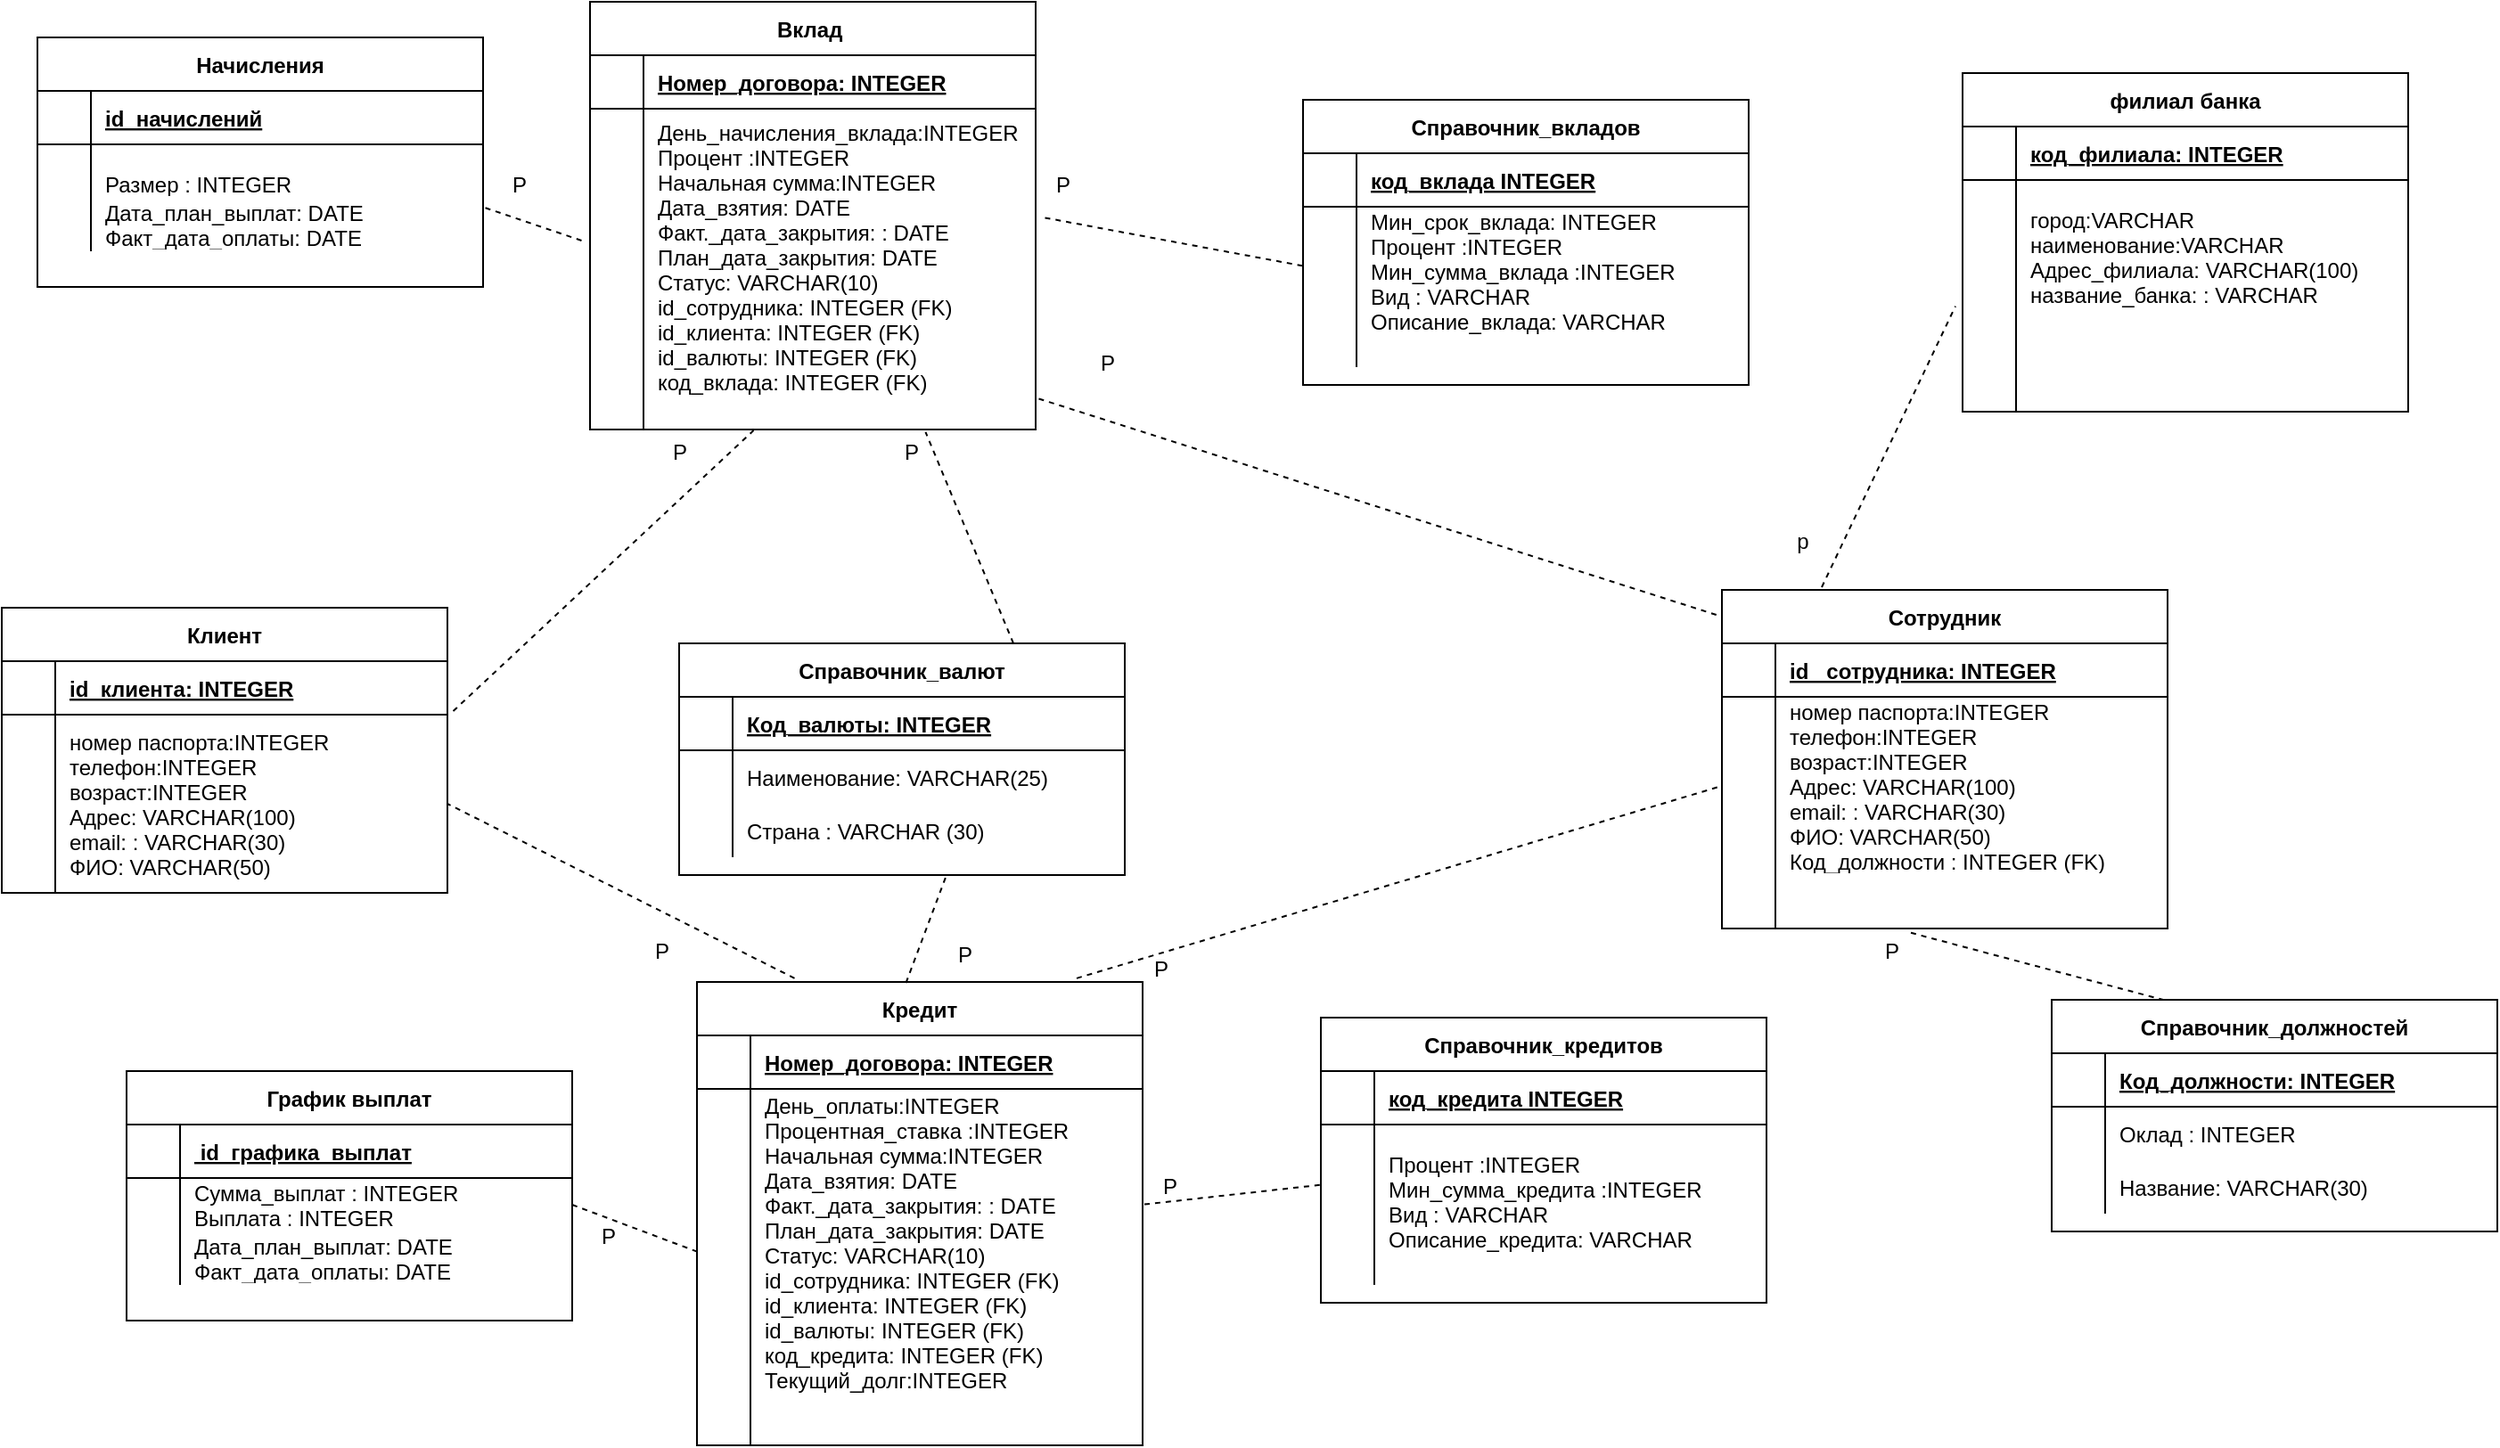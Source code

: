 <mxfile version="21.3.2" type="device">
  <diagram id="R2lEEEUBdFMjLlhIrx00" name="Page-1">
    <mxGraphModel dx="1667" dy="2043" grid="1" gridSize="10" guides="1" tooltips="1" connect="1" arrows="1" fold="1" page="1" pageScale="1" pageWidth="850" pageHeight="1100" math="0" shadow="0" extFonts="Permanent Marker^https://fonts.googleapis.com/css?family=Permanent+Marker">
      <root>
        <mxCell id="0" />
        <mxCell id="1" parent="0" />
        <mxCell id="rWTLv7BDOIeQKKejUItZ-1" value="Сотрудник" style="shape=table;startSize=30;container=1;collapsible=1;childLayout=tableLayout;fixedRows=1;rowLines=0;fontStyle=1;align=center;resizeLast=1;" parent="1" vertex="1">
          <mxGeometry x="1025" y="180" width="250" height="190" as="geometry" />
        </mxCell>
        <mxCell id="rWTLv7BDOIeQKKejUItZ-2" value="" style="shape=partialRectangle;collapsible=0;dropTarget=0;pointerEvents=0;fillColor=none;points=[[0,0.5],[1,0.5]];portConstraint=eastwest;top=0;left=0;right=0;bottom=1;" parent="rWTLv7BDOIeQKKejUItZ-1" vertex="1">
          <mxGeometry y="30" width="250" height="30" as="geometry" />
        </mxCell>
        <mxCell id="rWTLv7BDOIeQKKejUItZ-3" value="" style="shape=partialRectangle;overflow=hidden;connectable=0;fillColor=none;top=0;left=0;bottom=0;right=0;fontStyle=1;" parent="rWTLv7BDOIeQKKejUItZ-2" vertex="1">
          <mxGeometry width="30" height="30" as="geometry">
            <mxRectangle width="30" height="30" as="alternateBounds" />
          </mxGeometry>
        </mxCell>
        <mxCell id="rWTLv7BDOIeQKKejUItZ-4" value="id_ сотрудника: INTEGER" style="shape=partialRectangle;overflow=hidden;connectable=0;fillColor=none;top=0;left=0;bottom=0;right=0;align=left;spacingLeft=6;fontStyle=5;" parent="rWTLv7BDOIeQKKejUItZ-2" vertex="1">
          <mxGeometry x="30" width="220" height="30" as="geometry">
            <mxRectangle width="220" height="30" as="alternateBounds" />
          </mxGeometry>
        </mxCell>
        <mxCell id="rWTLv7BDOIeQKKejUItZ-5" value="" style="shape=partialRectangle;collapsible=0;dropTarget=0;pointerEvents=0;fillColor=none;points=[[0,0.5],[1,0.5]];portConstraint=eastwest;top=0;left=0;right=0;bottom=0;" parent="rWTLv7BDOIeQKKejUItZ-1" vertex="1">
          <mxGeometry y="60" width="250" height="100" as="geometry" />
        </mxCell>
        <mxCell id="rWTLv7BDOIeQKKejUItZ-6" value="" style="shape=partialRectangle;overflow=hidden;connectable=0;fillColor=none;top=0;left=0;bottom=0;right=0;" parent="rWTLv7BDOIeQKKejUItZ-5" vertex="1">
          <mxGeometry width="30" height="100" as="geometry">
            <mxRectangle width="30" height="100" as="alternateBounds" />
          </mxGeometry>
        </mxCell>
        <mxCell id="rWTLv7BDOIeQKKejUItZ-7" value="номер паспорта:INTEGER&#xa;телефон:INTEGER&#xa;возраст:INTEGER&#xa;Адрес: VARCHAR(100)&#xa;email: : VARCHAR(30)&#xa;ФИО: VARCHAR(50)&#xa;Код_должности : INTEGER (FK)" style="shape=partialRectangle;overflow=hidden;connectable=0;fillColor=none;top=0;left=0;bottom=0;right=0;align=left;spacingLeft=6;" parent="rWTLv7BDOIeQKKejUItZ-5" vertex="1">
          <mxGeometry x="30" width="220" height="100" as="geometry">
            <mxRectangle width="220" height="100" as="alternateBounds" />
          </mxGeometry>
        </mxCell>
        <mxCell id="rWTLv7BDOIeQKKejUItZ-8" value="" style="shape=partialRectangle;collapsible=0;dropTarget=0;pointerEvents=0;fillColor=none;points=[[0,0.5],[1,0.5]];portConstraint=eastwest;top=0;left=0;right=0;bottom=0;" parent="rWTLv7BDOIeQKKejUItZ-1" vertex="1">
          <mxGeometry y="160" width="250" height="30" as="geometry" />
        </mxCell>
        <mxCell id="rWTLv7BDOIeQKKejUItZ-9" value="" style="shape=partialRectangle;overflow=hidden;connectable=0;fillColor=none;top=0;left=0;bottom=0;right=0;" parent="rWTLv7BDOIeQKKejUItZ-8" vertex="1">
          <mxGeometry width="30" height="30" as="geometry">
            <mxRectangle width="30" height="30" as="alternateBounds" />
          </mxGeometry>
        </mxCell>
        <mxCell id="rWTLv7BDOIeQKKejUItZ-10" value="" style="shape=partialRectangle;overflow=hidden;connectable=0;fillColor=none;top=0;left=0;bottom=0;right=0;align=left;spacingLeft=6;" parent="rWTLv7BDOIeQKKejUItZ-8" vertex="1">
          <mxGeometry x="30" width="220" height="30" as="geometry">
            <mxRectangle width="220" height="30" as="alternateBounds" />
          </mxGeometry>
        </mxCell>
        <mxCell id="rWTLv7BDOIeQKKejUItZ-11" value="Cправочник_должностей" style="shape=table;startSize=30;container=1;collapsible=1;childLayout=tableLayout;fixedRows=1;rowLines=0;fontStyle=1;align=center;resizeLast=1;" parent="1" vertex="1">
          <mxGeometry x="1210" y="410" width="250" height="130" as="geometry" />
        </mxCell>
        <mxCell id="rWTLv7BDOIeQKKejUItZ-12" value="" style="shape=partialRectangle;collapsible=0;dropTarget=0;pointerEvents=0;fillColor=none;points=[[0,0.5],[1,0.5]];portConstraint=eastwest;top=0;left=0;right=0;bottom=1;" parent="rWTLv7BDOIeQKKejUItZ-11" vertex="1">
          <mxGeometry y="30" width="250" height="30" as="geometry" />
        </mxCell>
        <mxCell id="rWTLv7BDOIeQKKejUItZ-13" value="" style="shape=partialRectangle;overflow=hidden;connectable=0;fillColor=none;top=0;left=0;bottom=0;right=0;fontStyle=1;" parent="rWTLv7BDOIeQKKejUItZ-12" vertex="1">
          <mxGeometry width="30" height="30" as="geometry">
            <mxRectangle width="30" height="30" as="alternateBounds" />
          </mxGeometry>
        </mxCell>
        <mxCell id="rWTLv7BDOIeQKKejUItZ-14" value="Код_должности: INTEGER" style="shape=partialRectangle;overflow=hidden;connectable=0;fillColor=none;top=0;left=0;bottom=0;right=0;align=left;spacingLeft=6;fontStyle=5;" parent="rWTLv7BDOIeQKKejUItZ-12" vertex="1">
          <mxGeometry x="30" width="220" height="30" as="geometry">
            <mxRectangle width="220" height="30" as="alternateBounds" />
          </mxGeometry>
        </mxCell>
        <mxCell id="rWTLv7BDOIeQKKejUItZ-15" value="" style="shape=partialRectangle;collapsible=0;dropTarget=0;pointerEvents=0;fillColor=none;points=[[0,0.5],[1,0.5]];portConstraint=eastwest;top=0;left=0;right=0;bottom=0;" parent="rWTLv7BDOIeQKKejUItZ-11" vertex="1">
          <mxGeometry y="60" width="250" height="30" as="geometry" />
        </mxCell>
        <mxCell id="rWTLv7BDOIeQKKejUItZ-16" value="" style="shape=partialRectangle;overflow=hidden;connectable=0;fillColor=none;top=0;left=0;bottom=0;right=0;" parent="rWTLv7BDOIeQKKejUItZ-15" vertex="1">
          <mxGeometry width="30" height="30" as="geometry">
            <mxRectangle width="30" height="30" as="alternateBounds" />
          </mxGeometry>
        </mxCell>
        <mxCell id="rWTLv7BDOIeQKKejUItZ-17" value="Оклад : INTEGER" style="shape=partialRectangle;overflow=hidden;connectable=0;fillColor=none;top=0;left=0;bottom=0;right=0;align=left;spacingLeft=6;" parent="rWTLv7BDOIeQKKejUItZ-15" vertex="1">
          <mxGeometry x="30" width="220" height="30" as="geometry">
            <mxRectangle width="220" height="30" as="alternateBounds" />
          </mxGeometry>
        </mxCell>
        <mxCell id="rWTLv7BDOIeQKKejUItZ-18" value="" style="shape=partialRectangle;collapsible=0;dropTarget=0;pointerEvents=0;fillColor=none;points=[[0,0.5],[1,0.5]];portConstraint=eastwest;top=0;left=0;right=0;bottom=0;" parent="rWTLv7BDOIeQKKejUItZ-11" vertex="1">
          <mxGeometry y="90" width="250" height="30" as="geometry" />
        </mxCell>
        <mxCell id="rWTLv7BDOIeQKKejUItZ-19" value="" style="shape=partialRectangle;overflow=hidden;connectable=0;fillColor=none;top=0;left=0;bottom=0;right=0;" parent="rWTLv7BDOIeQKKejUItZ-18" vertex="1">
          <mxGeometry width="30" height="30" as="geometry">
            <mxRectangle width="30" height="30" as="alternateBounds" />
          </mxGeometry>
        </mxCell>
        <mxCell id="rWTLv7BDOIeQKKejUItZ-20" value="Название: VARCHAR(30)" style="shape=partialRectangle;overflow=hidden;connectable=0;fillColor=none;top=0;left=0;bottom=0;right=0;align=left;spacingLeft=6;" parent="rWTLv7BDOIeQKKejUItZ-18" vertex="1">
          <mxGeometry x="30" width="220" height="30" as="geometry">
            <mxRectangle width="220" height="30" as="alternateBounds" />
          </mxGeometry>
        </mxCell>
        <mxCell id="rWTLv7BDOIeQKKejUItZ-21" value="Клиент" style="shape=table;startSize=30;container=1;collapsible=1;childLayout=tableLayout;fixedRows=1;rowLines=0;fontStyle=1;align=center;resizeLast=1;" parent="1" vertex="1">
          <mxGeometry x="60" y="190" width="250" height="160" as="geometry" />
        </mxCell>
        <mxCell id="rWTLv7BDOIeQKKejUItZ-22" value="" style="shape=partialRectangle;collapsible=0;dropTarget=0;pointerEvents=0;fillColor=none;points=[[0,0.5],[1,0.5]];portConstraint=eastwest;top=0;left=0;right=0;bottom=1;" parent="rWTLv7BDOIeQKKejUItZ-21" vertex="1">
          <mxGeometry y="30" width="250" height="30" as="geometry" />
        </mxCell>
        <mxCell id="rWTLv7BDOIeQKKejUItZ-23" value="" style="shape=partialRectangle;overflow=hidden;connectable=0;fillColor=none;top=0;left=0;bottom=0;right=0;fontStyle=1;" parent="rWTLv7BDOIeQKKejUItZ-22" vertex="1">
          <mxGeometry width="30" height="30" as="geometry">
            <mxRectangle width="30" height="30" as="alternateBounds" />
          </mxGeometry>
        </mxCell>
        <mxCell id="rWTLv7BDOIeQKKejUItZ-24" value="id_клиента: INTEGER" style="shape=partialRectangle;overflow=hidden;connectable=0;fillColor=none;top=0;left=0;bottom=0;right=0;align=left;spacingLeft=6;fontStyle=5;" parent="rWTLv7BDOIeQKKejUItZ-22" vertex="1">
          <mxGeometry x="30" width="220" height="30" as="geometry">
            <mxRectangle width="220" height="30" as="alternateBounds" />
          </mxGeometry>
        </mxCell>
        <mxCell id="rWTLv7BDOIeQKKejUItZ-25" value="" style="shape=partialRectangle;collapsible=0;dropTarget=0;pointerEvents=0;fillColor=none;points=[[0,0.5],[1,0.5]];portConstraint=eastwest;top=0;left=0;right=0;bottom=0;" parent="rWTLv7BDOIeQKKejUItZ-21" vertex="1">
          <mxGeometry y="60" width="250" height="100" as="geometry" />
        </mxCell>
        <mxCell id="rWTLv7BDOIeQKKejUItZ-26" value="" style="shape=partialRectangle;overflow=hidden;connectable=0;fillColor=none;top=0;left=0;bottom=0;right=0;" parent="rWTLv7BDOIeQKKejUItZ-25" vertex="1">
          <mxGeometry width="30" height="100" as="geometry">
            <mxRectangle width="30" height="100" as="alternateBounds" />
          </mxGeometry>
        </mxCell>
        <mxCell id="rWTLv7BDOIeQKKejUItZ-27" value="номер паспорта:INTEGER&#xa;телефон:INTEGER&#xa;возраст:INTEGER&#xa;Адрес: VARCHAR(100)&#xa;email: : VARCHAR(30)&#xa;ФИО: VARCHAR(50)" style="shape=partialRectangle;overflow=hidden;connectable=0;fillColor=none;top=0;left=0;bottom=0;right=0;align=left;spacingLeft=6;" parent="rWTLv7BDOIeQKKejUItZ-25" vertex="1">
          <mxGeometry x="30" width="220" height="100" as="geometry">
            <mxRectangle width="220" height="100" as="alternateBounds" />
          </mxGeometry>
        </mxCell>
        <mxCell id="rWTLv7BDOIeQKKejUItZ-28" value="Cправочник_валют" style="shape=table;startSize=30;container=1;collapsible=1;childLayout=tableLayout;fixedRows=1;rowLines=0;fontStyle=1;align=center;resizeLast=1;" parent="1" vertex="1">
          <mxGeometry x="440" y="210" width="250" height="130" as="geometry" />
        </mxCell>
        <mxCell id="rWTLv7BDOIeQKKejUItZ-29" value="" style="shape=partialRectangle;collapsible=0;dropTarget=0;pointerEvents=0;fillColor=none;points=[[0,0.5],[1,0.5]];portConstraint=eastwest;top=0;left=0;right=0;bottom=1;" parent="rWTLv7BDOIeQKKejUItZ-28" vertex="1">
          <mxGeometry y="30" width="250" height="30" as="geometry" />
        </mxCell>
        <mxCell id="rWTLv7BDOIeQKKejUItZ-30" value="" style="shape=partialRectangle;overflow=hidden;connectable=0;fillColor=none;top=0;left=0;bottom=0;right=0;fontStyle=1;" parent="rWTLv7BDOIeQKKejUItZ-29" vertex="1">
          <mxGeometry width="30" height="30" as="geometry">
            <mxRectangle width="30" height="30" as="alternateBounds" />
          </mxGeometry>
        </mxCell>
        <mxCell id="rWTLv7BDOIeQKKejUItZ-31" value="Код_валюты: INTEGER" style="shape=partialRectangle;overflow=hidden;connectable=0;fillColor=none;top=0;left=0;bottom=0;right=0;align=left;spacingLeft=6;fontStyle=5;" parent="rWTLv7BDOIeQKKejUItZ-29" vertex="1">
          <mxGeometry x="30" width="220" height="30" as="geometry">
            <mxRectangle width="220" height="30" as="alternateBounds" />
          </mxGeometry>
        </mxCell>
        <mxCell id="rWTLv7BDOIeQKKejUItZ-32" value="" style="shape=partialRectangle;collapsible=0;dropTarget=0;pointerEvents=0;fillColor=none;points=[[0,0.5],[1,0.5]];portConstraint=eastwest;top=0;left=0;right=0;bottom=0;" parent="rWTLv7BDOIeQKKejUItZ-28" vertex="1">
          <mxGeometry y="60" width="250" height="30" as="geometry" />
        </mxCell>
        <mxCell id="rWTLv7BDOIeQKKejUItZ-33" value="" style="shape=partialRectangle;overflow=hidden;connectable=0;fillColor=none;top=0;left=0;bottom=0;right=0;" parent="rWTLv7BDOIeQKKejUItZ-32" vertex="1">
          <mxGeometry width="30" height="30" as="geometry">
            <mxRectangle width="30" height="30" as="alternateBounds" />
          </mxGeometry>
        </mxCell>
        <mxCell id="rWTLv7BDOIeQKKejUItZ-34" value="Наименование: VARCHAR(25)" style="shape=partialRectangle;overflow=hidden;connectable=0;fillColor=none;top=0;left=0;bottom=0;right=0;align=left;spacingLeft=6;" parent="rWTLv7BDOIeQKKejUItZ-32" vertex="1">
          <mxGeometry x="30" width="220" height="30" as="geometry">
            <mxRectangle width="220" height="30" as="alternateBounds" />
          </mxGeometry>
        </mxCell>
        <mxCell id="rWTLv7BDOIeQKKejUItZ-35" value="" style="shape=partialRectangle;collapsible=0;dropTarget=0;pointerEvents=0;fillColor=none;points=[[0,0.5],[1,0.5]];portConstraint=eastwest;top=0;left=0;right=0;bottom=0;" parent="rWTLv7BDOIeQKKejUItZ-28" vertex="1">
          <mxGeometry y="90" width="250" height="30" as="geometry" />
        </mxCell>
        <mxCell id="rWTLv7BDOIeQKKejUItZ-36" value="" style="shape=partialRectangle;overflow=hidden;connectable=0;fillColor=none;top=0;left=0;bottom=0;right=0;" parent="rWTLv7BDOIeQKKejUItZ-35" vertex="1">
          <mxGeometry width="30" height="30" as="geometry">
            <mxRectangle width="30" height="30" as="alternateBounds" />
          </mxGeometry>
        </mxCell>
        <mxCell id="rWTLv7BDOIeQKKejUItZ-37" value="Cтрана : VARCHAR (30)" style="shape=partialRectangle;overflow=hidden;connectable=0;fillColor=none;top=0;left=0;bottom=0;right=0;align=left;spacingLeft=6;" parent="rWTLv7BDOIeQKKejUItZ-35" vertex="1">
          <mxGeometry x="30" width="220" height="30" as="geometry">
            <mxRectangle width="220" height="30" as="alternateBounds" />
          </mxGeometry>
        </mxCell>
        <mxCell id="rWTLv7BDOIeQKKejUItZ-38" value="Вклад " style="shape=table;startSize=30;container=1;collapsible=1;childLayout=tableLayout;fixedRows=1;rowLines=0;fontStyle=1;align=center;resizeLast=1;" parent="1" vertex="1">
          <mxGeometry x="390" y="-150" width="250" height="240" as="geometry" />
        </mxCell>
        <mxCell id="rWTLv7BDOIeQKKejUItZ-39" value="" style="shape=partialRectangle;collapsible=0;dropTarget=0;pointerEvents=0;fillColor=none;points=[[0,0.5],[1,0.5]];portConstraint=eastwest;top=0;left=0;right=0;bottom=1;" parent="rWTLv7BDOIeQKKejUItZ-38" vertex="1">
          <mxGeometry y="30" width="250" height="30" as="geometry" />
        </mxCell>
        <mxCell id="rWTLv7BDOIeQKKejUItZ-40" value="" style="shape=partialRectangle;overflow=hidden;connectable=0;fillColor=none;top=0;left=0;bottom=0;right=0;fontStyle=1;" parent="rWTLv7BDOIeQKKejUItZ-39" vertex="1">
          <mxGeometry width="30" height="30" as="geometry">
            <mxRectangle width="30" height="30" as="alternateBounds" />
          </mxGeometry>
        </mxCell>
        <mxCell id="rWTLv7BDOIeQKKejUItZ-41" value="Номер_договора: INTEGER" style="shape=partialRectangle;overflow=hidden;connectable=0;fillColor=none;top=0;left=0;bottom=0;right=0;align=left;spacingLeft=6;fontStyle=5;" parent="rWTLv7BDOIeQKKejUItZ-39" vertex="1">
          <mxGeometry x="30" width="220" height="30" as="geometry">
            <mxRectangle width="220" height="30" as="alternateBounds" />
          </mxGeometry>
        </mxCell>
        <mxCell id="rWTLv7BDOIeQKKejUItZ-42" value="" style="shape=partialRectangle;collapsible=0;dropTarget=0;pointerEvents=0;fillColor=none;points=[[0,0.5],[1,0.5]];portConstraint=eastwest;top=0;left=0;right=0;bottom=0;" parent="rWTLv7BDOIeQKKejUItZ-38" vertex="1">
          <mxGeometry y="60" width="250" height="180" as="geometry" />
        </mxCell>
        <mxCell id="rWTLv7BDOIeQKKejUItZ-43" value="" style="shape=partialRectangle;overflow=hidden;connectable=0;fillColor=none;top=0;left=0;bottom=0;right=0;" parent="rWTLv7BDOIeQKKejUItZ-42" vertex="1">
          <mxGeometry width="30" height="180" as="geometry">
            <mxRectangle width="30" height="180" as="alternateBounds" />
          </mxGeometry>
        </mxCell>
        <mxCell id="rWTLv7BDOIeQKKejUItZ-44" value="День_начисления_вклада:INTEGER&#xa;Процент :INTEGER&#xa;Начальная сумма:INTEGER&#xa;Дата_взятия: DATE&#xa;Факт._дата_закрытия: : DATE&#xa;План_дата_закрытия: DATE&#xa;Статус: VARCHAR(10)&#xa;id_cотрудника: INTEGER (FK)&#xa;id_клиента: INTEGER (FK)&#xa;id_валюты: INTEGER (FK)&#xa;код_вклада: INTEGER (FK)&#xa;" style="shape=partialRectangle;overflow=hidden;connectable=0;fillColor=none;top=0;left=0;bottom=0;right=0;align=left;spacingLeft=6;" parent="rWTLv7BDOIeQKKejUItZ-42" vertex="1">
          <mxGeometry x="30" width="220" height="180" as="geometry">
            <mxRectangle width="220" height="180" as="alternateBounds" />
          </mxGeometry>
        </mxCell>
        <mxCell id="rWTLv7BDOIeQKKejUItZ-48" value="Кредит" style="shape=table;startSize=30;container=1;collapsible=1;childLayout=tableLayout;fixedRows=1;rowLines=0;fontStyle=1;align=center;resizeLast=1;" parent="1" vertex="1">
          <mxGeometry x="450" y="400" width="250" height="260.0" as="geometry" />
        </mxCell>
        <mxCell id="rWTLv7BDOIeQKKejUItZ-49" value="" style="shape=partialRectangle;collapsible=0;dropTarget=0;pointerEvents=0;fillColor=none;points=[[0,0.5],[1,0.5]];portConstraint=eastwest;top=0;left=0;right=0;bottom=1;" parent="rWTLv7BDOIeQKKejUItZ-48" vertex="1">
          <mxGeometry y="30" width="250" height="30" as="geometry" />
        </mxCell>
        <mxCell id="rWTLv7BDOIeQKKejUItZ-50" value="" style="shape=partialRectangle;overflow=hidden;connectable=0;fillColor=none;top=0;left=0;bottom=0;right=0;fontStyle=1;" parent="rWTLv7BDOIeQKKejUItZ-49" vertex="1">
          <mxGeometry width="30" height="30" as="geometry">
            <mxRectangle width="30" height="30" as="alternateBounds" />
          </mxGeometry>
        </mxCell>
        <mxCell id="rWTLv7BDOIeQKKejUItZ-51" value="Номер_договора: INTEGER" style="shape=partialRectangle;overflow=hidden;connectable=0;fillColor=none;top=0;left=0;bottom=0;right=0;align=left;spacingLeft=6;fontStyle=5;" parent="rWTLv7BDOIeQKKejUItZ-49" vertex="1">
          <mxGeometry x="30" width="220" height="30" as="geometry">
            <mxRectangle width="220" height="30" as="alternateBounds" />
          </mxGeometry>
        </mxCell>
        <mxCell id="rWTLv7BDOIeQKKejUItZ-52" value="" style="shape=partialRectangle;collapsible=0;dropTarget=0;pointerEvents=0;fillColor=none;points=[[0,0.5],[1,0.5]];portConstraint=eastwest;top=0;left=0;right=0;bottom=0;" parent="rWTLv7BDOIeQKKejUItZ-48" vertex="1">
          <mxGeometry y="60" width="250" height="200" as="geometry" />
        </mxCell>
        <mxCell id="rWTLv7BDOIeQKKejUItZ-53" value="" style="shape=partialRectangle;overflow=hidden;connectable=0;fillColor=none;top=0;left=0;bottom=0;right=0;" parent="rWTLv7BDOIeQKKejUItZ-52" vertex="1">
          <mxGeometry width="30" height="200" as="geometry">
            <mxRectangle width="30" height="200" as="alternateBounds" />
          </mxGeometry>
        </mxCell>
        <mxCell id="rWTLv7BDOIeQKKejUItZ-54" value="День_оплаты:INTEGER&#xa;Процентная_ставка :INTEGER&#xa;Начальная сумма:INTEGER&#xa;Дата_взятия: DATE&#xa;Факт._дата_закрытия: : DATE&#xa;План_дата_закрытия: DATE&#xa;Статус: VARCHAR(10)&#xa;id_cотрудника: INTEGER (FK)&#xa;id_клиента: INTEGER (FK)&#xa;id_валюты: INTEGER (FK)&#xa;код_кредита: INTEGER (FK)&#xa;Текущий_долг:INTEGER&#xa;&#xa;" style="shape=partialRectangle;overflow=hidden;connectable=0;fillColor=none;top=0;left=0;bottom=0;right=0;align=left;spacingLeft=6;" parent="rWTLv7BDOIeQKKejUItZ-52" vertex="1">
          <mxGeometry x="30" width="220" height="200" as="geometry">
            <mxRectangle width="220" height="200" as="alternateBounds" />
          </mxGeometry>
        </mxCell>
        <mxCell id="rWTLv7BDOIeQKKejUItZ-55" value="График выплат" style="shape=table;startSize=30;container=1;collapsible=1;childLayout=tableLayout;fixedRows=1;rowLines=0;fontStyle=1;align=center;resizeLast=1;" parent="1" vertex="1">
          <mxGeometry x="130" y="450" width="250" height="140" as="geometry" />
        </mxCell>
        <mxCell id="rWTLv7BDOIeQKKejUItZ-56" value="" style="shape=partialRectangle;collapsible=0;dropTarget=0;pointerEvents=0;fillColor=none;points=[[0,0.5],[1,0.5]];portConstraint=eastwest;top=0;left=0;right=0;bottom=1;" parent="rWTLv7BDOIeQKKejUItZ-55" vertex="1">
          <mxGeometry y="30" width="250" height="30" as="geometry" />
        </mxCell>
        <mxCell id="rWTLv7BDOIeQKKejUItZ-57" value="" style="shape=partialRectangle;overflow=hidden;connectable=0;fillColor=none;top=0;left=0;bottom=0;right=0;fontStyle=1;" parent="rWTLv7BDOIeQKKejUItZ-56" vertex="1">
          <mxGeometry width="30" height="30" as="geometry">
            <mxRectangle width="30" height="30" as="alternateBounds" />
          </mxGeometry>
        </mxCell>
        <mxCell id="rWTLv7BDOIeQKKejUItZ-58" value=" id_графика_выплат" style="shape=partialRectangle;overflow=hidden;connectable=0;fillColor=none;top=0;left=0;bottom=0;right=0;align=left;spacingLeft=6;fontStyle=5;" parent="rWTLv7BDOIeQKKejUItZ-56" vertex="1">
          <mxGeometry x="30" width="220" height="30" as="geometry">
            <mxRectangle width="220" height="30" as="alternateBounds" />
          </mxGeometry>
        </mxCell>
        <mxCell id="rWTLv7BDOIeQKKejUItZ-59" value="" style="shape=partialRectangle;collapsible=0;dropTarget=0;pointerEvents=0;fillColor=none;points=[[0,0.5],[1,0.5]];portConstraint=eastwest;top=0;left=0;right=0;bottom=0;" parent="rWTLv7BDOIeQKKejUItZ-55" vertex="1">
          <mxGeometry y="60" width="250" height="30" as="geometry" />
        </mxCell>
        <mxCell id="rWTLv7BDOIeQKKejUItZ-60" value="" style="shape=partialRectangle;overflow=hidden;connectable=0;fillColor=none;top=0;left=0;bottom=0;right=0;" parent="rWTLv7BDOIeQKKejUItZ-59" vertex="1">
          <mxGeometry width="30" height="30" as="geometry">
            <mxRectangle width="30" height="30" as="alternateBounds" />
          </mxGeometry>
        </mxCell>
        <mxCell id="rWTLv7BDOIeQKKejUItZ-61" value="Cумма_выплат : INTEGER&#xa;Выплата : INTEGER" style="shape=partialRectangle;overflow=hidden;connectable=0;fillColor=none;top=0;left=0;bottom=0;right=0;align=left;spacingLeft=6;" parent="rWTLv7BDOIeQKKejUItZ-59" vertex="1">
          <mxGeometry x="30" width="220" height="30" as="geometry">
            <mxRectangle width="220" height="30" as="alternateBounds" />
          </mxGeometry>
        </mxCell>
        <mxCell id="rWTLv7BDOIeQKKejUItZ-62" value="" style="shape=partialRectangle;collapsible=0;dropTarget=0;pointerEvents=0;fillColor=none;points=[[0,0.5],[1,0.5]];portConstraint=eastwest;top=0;left=0;right=0;bottom=0;" parent="rWTLv7BDOIeQKKejUItZ-55" vertex="1">
          <mxGeometry y="90" width="250" height="30" as="geometry" />
        </mxCell>
        <mxCell id="rWTLv7BDOIeQKKejUItZ-63" value="" style="shape=partialRectangle;overflow=hidden;connectable=0;fillColor=none;top=0;left=0;bottom=0;right=0;" parent="rWTLv7BDOIeQKKejUItZ-62" vertex="1">
          <mxGeometry width="30" height="30" as="geometry">
            <mxRectangle width="30" height="30" as="alternateBounds" />
          </mxGeometry>
        </mxCell>
        <mxCell id="rWTLv7BDOIeQKKejUItZ-64" value="Дата_план_выплат: DATE&#xa;Факт_дата_оплаты: DATE" style="shape=partialRectangle;overflow=hidden;connectable=0;fillColor=none;top=0;left=0;bottom=0;right=0;align=left;spacingLeft=6;" parent="rWTLv7BDOIeQKKejUItZ-62" vertex="1">
          <mxGeometry x="30" width="220" height="30" as="geometry">
            <mxRectangle width="220" height="30" as="alternateBounds" />
          </mxGeometry>
        </mxCell>
        <mxCell id="rWTLv7BDOIeQKKejUItZ-65" value="Начисления" style="shape=table;startSize=30;container=1;collapsible=1;childLayout=tableLayout;fixedRows=1;rowLines=0;fontStyle=1;align=center;resizeLast=1;" parent="1" vertex="1">
          <mxGeometry x="80" y="-130" width="250" height="140" as="geometry" />
        </mxCell>
        <mxCell id="rWTLv7BDOIeQKKejUItZ-66" value="" style="shape=partialRectangle;collapsible=0;dropTarget=0;pointerEvents=0;fillColor=none;points=[[0,0.5],[1,0.5]];portConstraint=eastwest;top=0;left=0;right=0;bottom=1;" parent="rWTLv7BDOIeQKKejUItZ-65" vertex="1">
          <mxGeometry y="30" width="250" height="30" as="geometry" />
        </mxCell>
        <mxCell id="rWTLv7BDOIeQKKejUItZ-67" value="" style="shape=partialRectangle;overflow=hidden;connectable=0;fillColor=none;top=0;left=0;bottom=0;right=0;fontStyle=1;" parent="rWTLv7BDOIeQKKejUItZ-66" vertex="1">
          <mxGeometry width="30" height="30" as="geometry">
            <mxRectangle width="30" height="30" as="alternateBounds" />
          </mxGeometry>
        </mxCell>
        <mxCell id="rWTLv7BDOIeQKKejUItZ-68" value="id_начислений" style="shape=partialRectangle;overflow=hidden;connectable=0;fillColor=none;top=0;left=0;bottom=0;right=0;align=left;spacingLeft=6;fontStyle=5;" parent="rWTLv7BDOIeQKKejUItZ-66" vertex="1">
          <mxGeometry x="30" width="220" height="30" as="geometry">
            <mxRectangle width="220" height="30" as="alternateBounds" />
          </mxGeometry>
        </mxCell>
        <mxCell id="rWTLv7BDOIeQKKejUItZ-69" value="" style="shape=partialRectangle;collapsible=0;dropTarget=0;pointerEvents=0;fillColor=none;points=[[0,0.5],[1,0.5]];portConstraint=eastwest;top=0;left=0;right=0;bottom=0;" parent="rWTLv7BDOIeQKKejUItZ-65" vertex="1">
          <mxGeometry y="60" width="250" height="30" as="geometry" />
        </mxCell>
        <mxCell id="rWTLv7BDOIeQKKejUItZ-70" value="" style="shape=partialRectangle;overflow=hidden;connectable=0;fillColor=none;top=0;left=0;bottom=0;right=0;" parent="rWTLv7BDOIeQKKejUItZ-69" vertex="1">
          <mxGeometry width="30" height="30" as="geometry">
            <mxRectangle width="30" height="30" as="alternateBounds" />
          </mxGeometry>
        </mxCell>
        <mxCell id="rWTLv7BDOIeQKKejUItZ-71" value="&#xa;Размер : INTEGER" style="shape=partialRectangle;overflow=hidden;connectable=0;fillColor=none;top=0;left=0;bottom=0;right=0;align=left;spacingLeft=6;" parent="rWTLv7BDOIeQKKejUItZ-69" vertex="1">
          <mxGeometry x="30" width="220" height="30" as="geometry">
            <mxRectangle width="220" height="30" as="alternateBounds" />
          </mxGeometry>
        </mxCell>
        <mxCell id="rWTLv7BDOIeQKKejUItZ-72" value="" style="shape=partialRectangle;collapsible=0;dropTarget=0;pointerEvents=0;fillColor=none;points=[[0,0.5],[1,0.5]];portConstraint=eastwest;top=0;left=0;right=0;bottom=0;" parent="rWTLv7BDOIeQKKejUItZ-65" vertex="1">
          <mxGeometry y="90" width="250" height="30" as="geometry" />
        </mxCell>
        <mxCell id="rWTLv7BDOIeQKKejUItZ-73" value="" style="shape=partialRectangle;overflow=hidden;connectable=0;fillColor=none;top=0;left=0;bottom=0;right=0;" parent="rWTLv7BDOIeQKKejUItZ-72" vertex="1">
          <mxGeometry width="30" height="30" as="geometry">
            <mxRectangle width="30" height="30" as="alternateBounds" />
          </mxGeometry>
        </mxCell>
        <mxCell id="rWTLv7BDOIeQKKejUItZ-74" value="Дата_план_выплат: DATE&#xa;Факт_дата_оплаты: DATE" style="shape=partialRectangle;overflow=hidden;connectable=0;fillColor=none;top=0;left=0;bottom=0;right=0;align=left;spacingLeft=6;" parent="rWTLv7BDOIeQKKejUItZ-72" vertex="1">
          <mxGeometry x="30" width="220" height="30" as="geometry">
            <mxRectangle width="220" height="30" as="alternateBounds" />
          </mxGeometry>
        </mxCell>
        <mxCell id="rWTLv7BDOIeQKKejUItZ-75" value="Справочник_вкладов" style="shape=table;startSize=30;container=1;collapsible=1;childLayout=tableLayout;fixedRows=1;rowLines=0;fontStyle=1;align=center;resizeLast=1;" parent="1" vertex="1">
          <mxGeometry x="790" y="-95" width="250" height="160" as="geometry" />
        </mxCell>
        <mxCell id="rWTLv7BDOIeQKKejUItZ-76" value="" style="shape=partialRectangle;collapsible=0;dropTarget=0;pointerEvents=0;fillColor=none;points=[[0,0.5],[1,0.5]];portConstraint=eastwest;top=0;left=0;right=0;bottom=1;" parent="rWTLv7BDOIeQKKejUItZ-75" vertex="1">
          <mxGeometry y="30" width="250" height="30" as="geometry" />
        </mxCell>
        <mxCell id="rWTLv7BDOIeQKKejUItZ-77" value="" style="shape=partialRectangle;overflow=hidden;connectable=0;fillColor=none;top=0;left=0;bottom=0;right=0;fontStyle=1;" parent="rWTLv7BDOIeQKKejUItZ-76" vertex="1">
          <mxGeometry width="30" height="30" as="geometry">
            <mxRectangle width="30" height="30" as="alternateBounds" />
          </mxGeometry>
        </mxCell>
        <mxCell id="rWTLv7BDOIeQKKejUItZ-78" value="код_вклада INTEGER" style="shape=partialRectangle;overflow=hidden;connectable=0;fillColor=none;top=0;left=0;bottom=0;right=0;align=left;spacingLeft=6;fontStyle=5;" parent="rWTLv7BDOIeQKKejUItZ-76" vertex="1">
          <mxGeometry x="30" width="220" height="30" as="geometry">
            <mxRectangle width="220" height="30" as="alternateBounds" />
          </mxGeometry>
        </mxCell>
        <mxCell id="rWTLv7BDOIeQKKejUItZ-79" value="" style="shape=partialRectangle;collapsible=0;dropTarget=0;pointerEvents=0;fillColor=none;points=[[0,0.5],[1,0.5]];portConstraint=eastwest;top=0;left=0;right=0;bottom=0;" parent="rWTLv7BDOIeQKKejUItZ-75" vertex="1">
          <mxGeometry y="60" width="250" height="90" as="geometry" />
        </mxCell>
        <mxCell id="rWTLv7BDOIeQKKejUItZ-80" value="" style="shape=partialRectangle;overflow=hidden;connectable=0;fillColor=none;top=0;left=0;bottom=0;right=0;" parent="rWTLv7BDOIeQKKejUItZ-79" vertex="1">
          <mxGeometry width="30" height="90" as="geometry">
            <mxRectangle width="30" height="90" as="alternateBounds" />
          </mxGeometry>
        </mxCell>
        <mxCell id="rWTLv7BDOIeQKKejUItZ-81" value="Мин_срок_вклада: INTEGER&#xa;Процент :INTEGER&#xa;Мин_сумма_вклада :INTEGER&#xa;Вид : VARCHAR&#xa;Описание_вклада: VARCHAR&#xa;&#xa;" style="shape=partialRectangle;overflow=hidden;connectable=0;fillColor=none;top=0;left=0;bottom=0;right=0;align=left;spacingLeft=6;" parent="rWTLv7BDOIeQKKejUItZ-79" vertex="1">
          <mxGeometry x="30" width="220" height="90" as="geometry">
            <mxRectangle width="220" height="90" as="alternateBounds" />
          </mxGeometry>
        </mxCell>
        <mxCell id="rWTLv7BDOIeQKKejUItZ-82" value="Справочник_кредитов" style="shape=table;startSize=30;container=1;collapsible=1;childLayout=tableLayout;fixedRows=1;rowLines=0;fontStyle=1;align=center;resizeLast=1;" parent="1" vertex="1">
          <mxGeometry x="800" y="420" width="250" height="160" as="geometry" />
        </mxCell>
        <mxCell id="rWTLv7BDOIeQKKejUItZ-83" value="" style="shape=partialRectangle;collapsible=0;dropTarget=0;pointerEvents=0;fillColor=none;points=[[0,0.5],[1,0.5]];portConstraint=eastwest;top=0;left=0;right=0;bottom=1;" parent="rWTLv7BDOIeQKKejUItZ-82" vertex="1">
          <mxGeometry y="30" width="250" height="30" as="geometry" />
        </mxCell>
        <mxCell id="rWTLv7BDOIeQKKejUItZ-84" value="" style="shape=partialRectangle;overflow=hidden;connectable=0;fillColor=none;top=0;left=0;bottom=0;right=0;fontStyle=1;" parent="rWTLv7BDOIeQKKejUItZ-83" vertex="1">
          <mxGeometry width="30" height="30" as="geometry">
            <mxRectangle width="30" height="30" as="alternateBounds" />
          </mxGeometry>
        </mxCell>
        <mxCell id="rWTLv7BDOIeQKKejUItZ-85" value="код_кредита INTEGER" style="shape=partialRectangle;overflow=hidden;connectable=0;fillColor=none;top=0;left=0;bottom=0;right=0;align=left;spacingLeft=6;fontStyle=5;" parent="rWTLv7BDOIeQKKejUItZ-83" vertex="1">
          <mxGeometry x="30" width="220" height="30" as="geometry">
            <mxRectangle width="220" height="30" as="alternateBounds" />
          </mxGeometry>
        </mxCell>
        <mxCell id="rWTLv7BDOIeQKKejUItZ-86" value="" style="shape=partialRectangle;collapsible=0;dropTarget=0;pointerEvents=0;fillColor=none;points=[[0,0.5],[1,0.5]];portConstraint=eastwest;top=0;left=0;right=0;bottom=0;" parent="rWTLv7BDOIeQKKejUItZ-82" vertex="1">
          <mxGeometry y="60" width="250" height="90" as="geometry" />
        </mxCell>
        <mxCell id="rWTLv7BDOIeQKKejUItZ-87" value="" style="shape=partialRectangle;overflow=hidden;connectable=0;fillColor=none;top=0;left=0;bottom=0;right=0;" parent="rWTLv7BDOIeQKKejUItZ-86" vertex="1">
          <mxGeometry width="30" height="90" as="geometry">
            <mxRectangle width="30" height="90" as="alternateBounds" />
          </mxGeometry>
        </mxCell>
        <mxCell id="rWTLv7BDOIeQKKejUItZ-88" value="&#xa;Процент :INTEGER&#xa;Мин_сумма_кредита :INTEGER&#xa;Вид : VARCHAR&#xa;Описание_кредита: VARCHAR&#xa;&#xa;" style="shape=partialRectangle;overflow=hidden;connectable=0;fillColor=none;top=0;left=0;bottom=0;right=0;align=left;spacingLeft=6;" parent="rWTLv7BDOIeQKKejUItZ-86" vertex="1">
          <mxGeometry x="30" width="220" height="90" as="geometry">
            <mxRectangle width="220" height="90" as="alternateBounds" />
          </mxGeometry>
        </mxCell>
        <mxCell id="rWTLv7BDOIeQKKejUItZ-89" value="филиал банка" style="shape=table;startSize=30;container=1;collapsible=1;childLayout=tableLayout;fixedRows=1;rowLines=0;fontStyle=1;align=center;resizeLast=1;" parent="1" vertex="1">
          <mxGeometry x="1160" y="-110" width="250" height="190" as="geometry" />
        </mxCell>
        <mxCell id="rWTLv7BDOIeQKKejUItZ-90" value="" style="shape=partialRectangle;collapsible=0;dropTarget=0;pointerEvents=0;fillColor=none;points=[[0,0.5],[1,0.5]];portConstraint=eastwest;top=0;left=0;right=0;bottom=1;" parent="rWTLv7BDOIeQKKejUItZ-89" vertex="1">
          <mxGeometry y="30" width="250" height="30" as="geometry" />
        </mxCell>
        <mxCell id="rWTLv7BDOIeQKKejUItZ-91" value="" style="shape=partialRectangle;overflow=hidden;connectable=0;fillColor=none;top=0;left=0;bottom=0;right=0;fontStyle=1;" parent="rWTLv7BDOIeQKKejUItZ-90" vertex="1">
          <mxGeometry width="30" height="30" as="geometry">
            <mxRectangle width="30" height="30" as="alternateBounds" />
          </mxGeometry>
        </mxCell>
        <mxCell id="rWTLv7BDOIeQKKejUItZ-92" value="код_филиала: INTEGER" style="shape=partialRectangle;overflow=hidden;connectable=0;fillColor=none;top=0;left=0;bottom=0;right=0;align=left;spacingLeft=6;fontStyle=5;" parent="rWTLv7BDOIeQKKejUItZ-90" vertex="1">
          <mxGeometry x="30" width="220" height="30" as="geometry">
            <mxRectangle width="220" height="30" as="alternateBounds" />
          </mxGeometry>
        </mxCell>
        <mxCell id="rWTLv7BDOIeQKKejUItZ-93" value="" style="shape=partialRectangle;collapsible=0;dropTarget=0;pointerEvents=0;fillColor=none;points=[[0,0.5],[1,0.5]];portConstraint=eastwest;top=0;left=0;right=0;bottom=0;" parent="rWTLv7BDOIeQKKejUItZ-89" vertex="1">
          <mxGeometry y="60" width="250" height="100" as="geometry" />
        </mxCell>
        <mxCell id="rWTLv7BDOIeQKKejUItZ-94" value="" style="shape=partialRectangle;overflow=hidden;connectable=0;fillColor=none;top=0;left=0;bottom=0;right=0;" parent="rWTLv7BDOIeQKKejUItZ-93" vertex="1">
          <mxGeometry width="30" height="100" as="geometry">
            <mxRectangle width="30" height="100" as="alternateBounds" />
          </mxGeometry>
        </mxCell>
        <mxCell id="rWTLv7BDOIeQKKejUItZ-95" value="город:VARCHAR&#xa;наименование:VARCHAR&#xa;Адрес_филиала: VARCHAR(100)&#xa;название_банка: : VARCHAR&#xa;" style="shape=partialRectangle;overflow=hidden;connectable=0;fillColor=none;top=0;left=0;bottom=0;right=0;align=left;spacingLeft=6;" parent="rWTLv7BDOIeQKKejUItZ-93" vertex="1">
          <mxGeometry x="30" width="220" height="100" as="geometry">
            <mxRectangle width="220" height="100" as="alternateBounds" />
          </mxGeometry>
        </mxCell>
        <mxCell id="rWTLv7BDOIeQKKejUItZ-96" value="" style="shape=partialRectangle;collapsible=0;dropTarget=0;pointerEvents=0;fillColor=none;points=[[0,0.5],[1,0.5]];portConstraint=eastwest;top=0;left=0;right=0;bottom=0;" parent="rWTLv7BDOIeQKKejUItZ-89" vertex="1">
          <mxGeometry y="160" width="250" height="30" as="geometry" />
        </mxCell>
        <mxCell id="rWTLv7BDOIeQKKejUItZ-97" value="" style="shape=partialRectangle;overflow=hidden;connectable=0;fillColor=none;top=0;left=0;bottom=0;right=0;" parent="rWTLv7BDOIeQKKejUItZ-96" vertex="1">
          <mxGeometry width="30" height="30" as="geometry">
            <mxRectangle width="30" height="30" as="alternateBounds" />
          </mxGeometry>
        </mxCell>
        <mxCell id="rWTLv7BDOIeQKKejUItZ-98" value="" style="shape=partialRectangle;overflow=hidden;connectable=0;fillColor=none;top=0;left=0;bottom=0;right=0;align=left;spacingLeft=6;" parent="rWTLv7BDOIeQKKejUItZ-96" vertex="1">
          <mxGeometry x="30" width="220" height="30" as="geometry">
            <mxRectangle width="220" height="30" as="alternateBounds" />
          </mxGeometry>
        </mxCell>
        <mxCell id="rWTLv7BDOIeQKKejUItZ-100" value="" style="endArrow=none;dashed=1;html=1;rounded=0;entryX=0;entryY=0.079;entryDx=0;entryDy=0;entryPerimeter=0;exitX=1.007;exitY=0.904;exitDx=0;exitDy=0;exitPerimeter=0;" parent="1" source="rWTLv7BDOIeQKKejUItZ-42" target="rWTLv7BDOIeQKKejUItZ-1" edge="1">
          <mxGeometry width="50" height="50" relative="1" as="geometry">
            <mxPoint x="740" y="150" as="sourcePoint" />
            <mxPoint x="790" y="100" as="targetPoint" />
          </mxGeometry>
        </mxCell>
        <mxCell id="rWTLv7BDOIeQKKejUItZ-101" value="" style="endArrow=none;dashed=1;html=1;rounded=0;entryX=0.367;entryY=1.003;entryDx=0;entryDy=0;entryPerimeter=0;exitX=1.013;exitY=-0.02;exitDx=0;exitDy=0;exitPerimeter=0;" parent="1" source="rWTLv7BDOIeQKKejUItZ-25" target="rWTLv7BDOIeQKKejUItZ-42" edge="1">
          <mxGeometry width="50" height="50" relative="1" as="geometry">
            <mxPoint x="570" y="200" as="sourcePoint" />
            <mxPoint x="620" y="150" as="targetPoint" />
          </mxGeometry>
        </mxCell>
        <mxCell id="rWTLv7BDOIeQKKejUItZ-103" value="" style="endArrow=none;dashed=1;html=1;rounded=0;entryX=0;entryY=0.5;entryDx=0;entryDy=0;exitX=0.852;exitY=-0.008;exitDx=0;exitDy=0;exitPerimeter=0;" parent="1" source="rWTLv7BDOIeQKKejUItZ-48" target="rWTLv7BDOIeQKKejUItZ-5" edge="1">
          <mxGeometry width="50" height="50" relative="1" as="geometry">
            <mxPoint x="580" y="210" as="sourcePoint" />
            <mxPoint x="630" y="160" as="targetPoint" />
          </mxGeometry>
        </mxCell>
        <mxCell id="rWTLv7BDOIeQKKejUItZ-104" value="" style="endArrow=none;dashed=1;html=1;rounded=0;entryX=0.753;entryY=1.008;entryDx=0;entryDy=0;entryPerimeter=0;exitX=0.75;exitY=0;exitDx=0;exitDy=0;" parent="1" source="rWTLv7BDOIeQKKejUItZ-28" target="rWTLv7BDOIeQKKejUItZ-42" edge="1">
          <mxGeometry width="50" height="50" relative="1" as="geometry">
            <mxPoint x="590" y="220" as="sourcePoint" />
            <mxPoint x="640" y="170" as="targetPoint" />
          </mxGeometry>
        </mxCell>
        <mxCell id="rWTLv7BDOIeQKKejUItZ-105" value="" style="endArrow=none;dashed=1;html=1;rounded=0;exitX=0.469;exitY=0.002;exitDx=0;exitDy=0;exitPerimeter=0;" parent="1" source="rWTLv7BDOIeQKKejUItZ-48" edge="1">
          <mxGeometry width="50" height="50" relative="1" as="geometry">
            <mxPoint x="600" y="230" as="sourcePoint" />
            <mxPoint x="590" y="340" as="targetPoint" />
          </mxGeometry>
        </mxCell>
        <mxCell id="rWTLv7BDOIeQKKejUItZ-106" value="" style="endArrow=none;dashed=1;html=1;rounded=0;entryX=1;entryY=0.5;entryDx=0;entryDy=0;exitX=0.219;exitY=-0.008;exitDx=0;exitDy=0;exitPerimeter=0;" parent="1" source="rWTLv7BDOIeQKKejUItZ-48" target="rWTLv7BDOIeQKKejUItZ-25" edge="1">
          <mxGeometry width="50" height="50" relative="1" as="geometry">
            <mxPoint x="610" y="240" as="sourcePoint" />
            <mxPoint x="660" y="190" as="targetPoint" />
          </mxGeometry>
        </mxCell>
        <mxCell id="rWTLv7BDOIeQKKejUItZ-107" value="" style="endArrow=none;dashed=1;html=1;rounded=0;entryX=-0.016;entryY=0.708;entryDx=0;entryDy=0;entryPerimeter=0;exitX=0.224;exitY=-0.008;exitDx=0;exitDy=0;exitPerimeter=0;" parent="1" source="rWTLv7BDOIeQKKejUItZ-1" target="rWTLv7BDOIeQKKejUItZ-93" edge="1">
          <mxGeometry width="50" height="50" relative="1" as="geometry">
            <mxPoint x="620" y="250" as="sourcePoint" />
            <mxPoint x="670" y="200" as="targetPoint" />
          </mxGeometry>
        </mxCell>
        <mxCell id="rWTLv7BDOIeQKKejUItZ-108" value="" style="endArrow=none;dashed=1;html=1;rounded=0;entryX=0.25;entryY=0;entryDx=0;entryDy=0;exitX=0.424;exitY=1.08;exitDx=0;exitDy=0;exitPerimeter=0;" parent="1" source="rWTLv7BDOIeQKKejUItZ-8" target="rWTLv7BDOIeQKKejUItZ-11" edge="1">
          <mxGeometry width="50" height="50" relative="1" as="geometry">
            <mxPoint x="630" y="260" as="sourcePoint" />
            <mxPoint x="680" y="210" as="targetPoint" />
          </mxGeometry>
        </mxCell>
        <mxCell id="rWTLv7BDOIeQKKejUItZ-109" value="" style="endArrow=none;dashed=1;html=1;rounded=0;exitX=1.004;exitY=0.324;exitDx=0;exitDy=0;exitPerimeter=0;" parent="1" source="rWTLv7BDOIeQKKejUItZ-52" target="rWTLv7BDOIeQKKejUItZ-82" edge="1">
          <mxGeometry width="50" height="50" relative="1" as="geometry">
            <mxPoint x="640" y="270" as="sourcePoint" />
            <mxPoint x="690" y="220" as="targetPoint" />
          </mxGeometry>
        </mxCell>
        <mxCell id="rWTLv7BDOIeQKKejUItZ-110" value="" style="endArrow=none;dashed=1;html=1;rounded=0;entryX=-0.001;entryY=0.456;entryDx=0;entryDy=0;entryPerimeter=0;exitX=1;exitY=0.5;exitDx=0;exitDy=0;" parent="1" source="rWTLv7BDOIeQKKejUItZ-59" target="rWTLv7BDOIeQKKejUItZ-52" edge="1">
          <mxGeometry width="50" height="50" relative="1" as="geometry">
            <mxPoint x="650" y="280" as="sourcePoint" />
            <mxPoint x="700" y="230" as="targetPoint" />
          </mxGeometry>
        </mxCell>
        <mxCell id="rWTLv7BDOIeQKKejUItZ-111" value="" style="endArrow=none;dashed=1;html=1;rounded=0;exitX=1.021;exitY=0.34;exitDx=0;exitDy=0;exitPerimeter=0;entryX=-0.002;entryY=0.368;entryDx=0;entryDy=0;entryPerimeter=0;" parent="1" source="rWTLv7BDOIeQKKejUItZ-42" target="rWTLv7BDOIeQKKejUItZ-79" edge="1">
          <mxGeometry width="50" height="50" relative="1" as="geometry">
            <mxPoint x="660" y="290" as="sourcePoint" />
            <mxPoint x="780" y="-140" as="targetPoint" />
          </mxGeometry>
        </mxCell>
        <mxCell id="rWTLv7BDOIeQKKejUItZ-112" value="" style="endArrow=none;dashed=1;html=1;rounded=0;entryX=1.001;entryY=0.176;entryDx=0;entryDy=0;entryPerimeter=0;exitX=-0.019;exitY=0.411;exitDx=0;exitDy=0;exitPerimeter=0;" parent="1" source="rWTLv7BDOIeQKKejUItZ-42" target="rWTLv7BDOIeQKKejUItZ-72" edge="1">
          <mxGeometry width="50" height="50" relative="1" as="geometry">
            <mxPoint x="670" y="300" as="sourcePoint" />
            <mxPoint x="720" y="250" as="targetPoint" />
          </mxGeometry>
        </mxCell>
        <mxCell id="rWTLv7BDOIeQKKejUItZ-113" value="P" style="text;html=1;align=center;verticalAlign=middle;resizable=0;points=[];autosize=1;strokeColor=none;fillColor=none;" parent="1" vertex="1">
          <mxGeometry x="1105" y="368" width="30" height="30" as="geometry" />
        </mxCell>
        <mxCell id="rWTLv7BDOIeQKKejUItZ-114" value="P" style="text;html=1;align=center;verticalAlign=middle;resizable=0;points=[];autosize=1;strokeColor=none;fillColor=none;" parent="1" vertex="1">
          <mxGeometry x="555" y="88" width="30" height="30" as="geometry" />
        </mxCell>
        <mxCell id="rWTLv7BDOIeQKKejUItZ-116" value="P" style="text;html=1;align=center;verticalAlign=middle;resizable=0;points=[];autosize=1;strokeColor=none;fillColor=none;" parent="1" vertex="1">
          <mxGeometry x="585" y="370" width="30" height="30" as="geometry" />
        </mxCell>
        <mxCell id="rWTLv7BDOIeQKKejUItZ-117" value="P" style="text;html=1;align=center;verticalAlign=middle;resizable=0;points=[];autosize=1;strokeColor=none;fillColor=none;" parent="1" vertex="1">
          <mxGeometry x="695" y="378" width="30" height="30" as="geometry" />
        </mxCell>
        <mxCell id="rWTLv7BDOIeQKKejUItZ-118" value="P" style="text;html=1;align=center;verticalAlign=middle;resizable=0;points=[];autosize=1;strokeColor=none;fillColor=none;" parent="1" vertex="1">
          <mxGeometry x="415" y="368" width="30" height="30" as="geometry" />
        </mxCell>
        <mxCell id="rWTLv7BDOIeQKKejUItZ-119" value="P" style="text;html=1;align=center;verticalAlign=middle;resizable=0;points=[];autosize=1;strokeColor=none;fillColor=none;" parent="1" vertex="1">
          <mxGeometry x="425" y="88" width="30" height="30" as="geometry" />
        </mxCell>
        <mxCell id="rWTLv7BDOIeQKKejUItZ-120" value="P" style="text;html=1;align=center;verticalAlign=middle;resizable=0;points=[];autosize=1;strokeColor=none;fillColor=none;" parent="1" vertex="1">
          <mxGeometry x="665" y="38" width="30" height="30" as="geometry" />
        </mxCell>
        <mxCell id="rWTLv7BDOIeQKKejUItZ-121" value="P" style="text;html=1;align=center;verticalAlign=middle;resizable=0;points=[];autosize=1;strokeColor=none;fillColor=none;" parent="1" vertex="1">
          <mxGeometry x="335" y="-62" width="30" height="30" as="geometry" />
        </mxCell>
        <mxCell id="rWTLv7BDOIeQKKejUItZ-122" value="P" style="text;html=1;align=center;verticalAlign=middle;resizable=0;points=[];autosize=1;strokeColor=none;fillColor=none;" parent="1" vertex="1">
          <mxGeometry x="640" y="-62" width="30" height="30" as="geometry" />
        </mxCell>
        <mxCell id="JQB6VwzdmUd7Xb78XI75-1" value="P" style="text;html=1;align=center;verticalAlign=middle;resizable=0;points=[];autosize=1;strokeColor=none;fillColor=none;" vertex="1" parent="1">
          <mxGeometry x="700" y="500" width="30" height="30" as="geometry" />
        </mxCell>
        <mxCell id="JQB6VwzdmUd7Xb78XI75-2" value="P" style="text;html=1;align=center;verticalAlign=middle;resizable=0;points=[];autosize=1;strokeColor=none;fillColor=none;" vertex="1" parent="1">
          <mxGeometry x="385" y="528" width="30" height="30" as="geometry" />
        </mxCell>
        <mxCell id="JQB6VwzdmUd7Xb78XI75-4" value="p" style="text;html=1;align=center;verticalAlign=middle;resizable=0;points=[];autosize=1;strokeColor=none;fillColor=none;" vertex="1" parent="1">
          <mxGeometry x="1055" y="138" width="30" height="30" as="geometry" />
        </mxCell>
      </root>
    </mxGraphModel>
  </diagram>
</mxfile>
